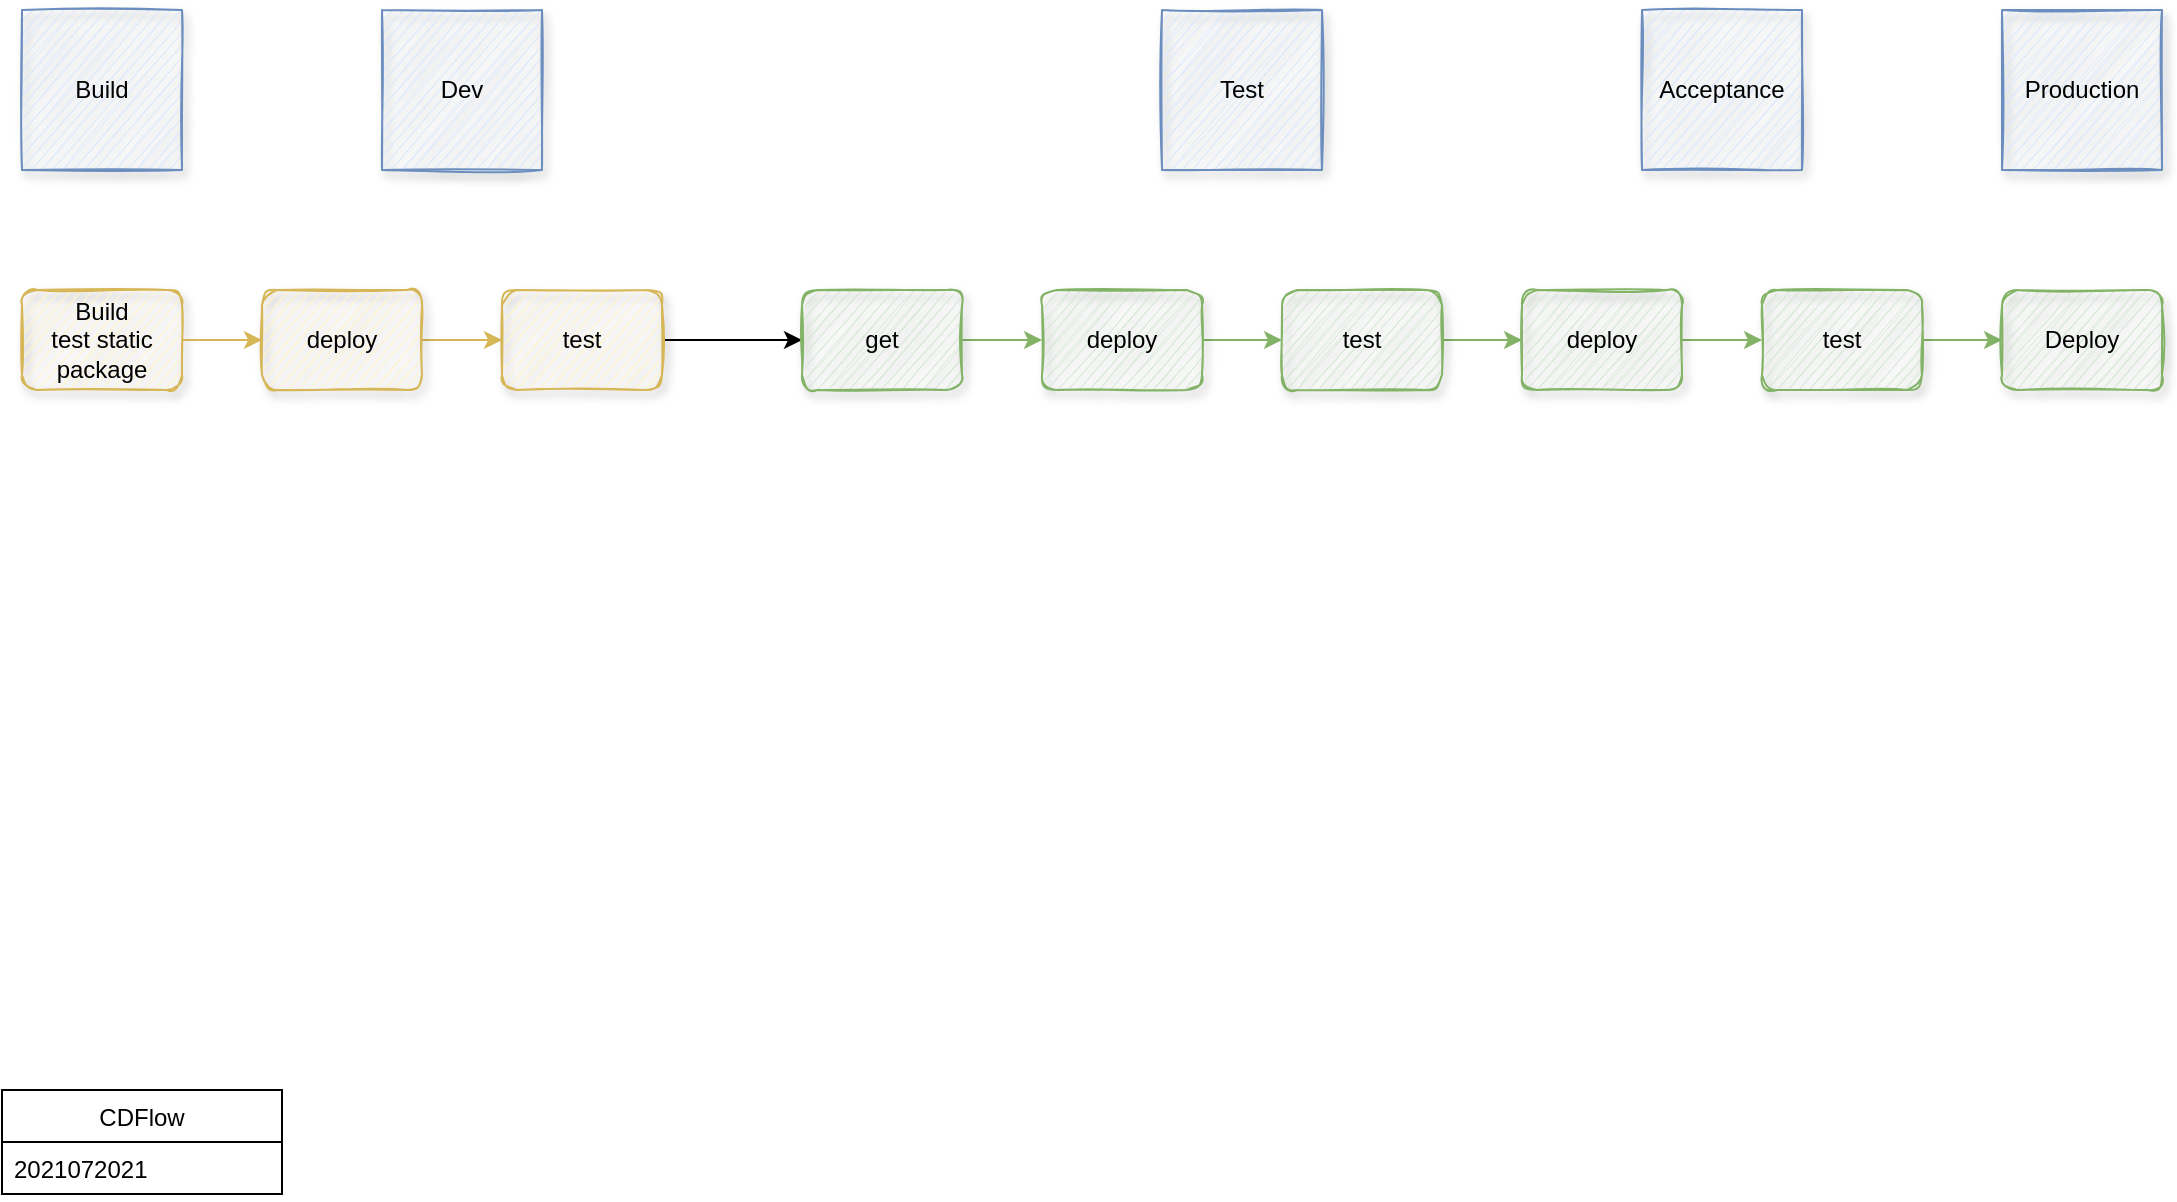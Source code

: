 <mxfile version="14.8.5" type="github"><diagram id="C5RBs43oDa-KdzZeNtuy" name="Page-1"><mxGraphModel dx="1422" dy="762" grid="1" gridSize="10" guides="1" tooltips="1" connect="1" arrows="1" fold="1" page="1" pageScale="1" pageWidth="1169" pageHeight="827" math="0" shadow="0"><root><mxCell id="WIyWlLk6GJQsqaUBKTNV-0"/><mxCell id="WIyWlLk6GJQsqaUBKTNV-1" parent="WIyWlLk6GJQsqaUBKTNV-0"/><mxCell id="XL-IiFmOH-v3kFPVlvHK-0" value="CDFlow" style="swimlane;fontStyle=0;childLayout=stackLayout;horizontal=1;startSize=26;horizontalStack=0;resizeParent=1;resizeParentMax=0;resizeLast=0;collapsible=1;marginBottom=0;" parent="WIyWlLk6GJQsqaUBKTNV-1" vertex="1"><mxGeometry x="40" y="680" width="140" height="52" as="geometry"/></mxCell><mxCell id="XL-IiFmOH-v3kFPVlvHK-1" value="2021072021" style="text;strokeColor=none;fillColor=none;align=left;verticalAlign=top;spacingLeft=4;spacingRight=4;overflow=hidden;rotatable=0;points=[[0,0.5],[1,0.5]];portConstraint=eastwest;" parent="XL-IiFmOH-v3kFPVlvHK-0" vertex="1"><mxGeometry y="26" width="140" height="26" as="geometry"/></mxCell><mxCell id="XL-IiFmOH-v3kFPVlvHK-5" value="Build &lt;br&gt;test static&lt;br&gt;package" style="rounded=1;whiteSpace=wrap;html=1;shadow=1;sketch=1;fillColor=#fff2cc;strokeColor=#d6b656;" parent="WIyWlLk6GJQsqaUBKTNV-1" vertex="1"><mxGeometry x="50" y="280" width="80" height="50" as="geometry"/></mxCell><mxCell id="XL-IiFmOH-v3kFPVlvHK-17" style="edgeStyle=orthogonalEdgeStyle;rounded=1;orthogonalLoop=1;jettySize=auto;html=1;exitX=1;exitY=0.5;exitDx=0;exitDy=0;entryX=0;entryY=0.5;entryDx=0;entryDy=0;fillColor=#fff2cc;strokeColor=#d6b656;" parent="WIyWlLk6GJQsqaUBKTNV-1" source="XL-IiFmOH-v3kFPVlvHK-6" target="XL-IiFmOH-v3kFPVlvHK-7" edge="1"><mxGeometry relative="1" as="geometry"/></mxCell><mxCell id="XL-IiFmOH-v3kFPVlvHK-6" value="deploy" style="rounded=1;whiteSpace=wrap;html=1;shadow=1;sketch=1;fillColor=#fff2cc;strokeColor=#d6b656;" parent="WIyWlLk6GJQsqaUBKTNV-1" vertex="1"><mxGeometry x="170" y="280" width="80" height="50" as="geometry"/></mxCell><mxCell id="XL-IiFmOH-v3kFPVlvHK-18" style="edgeStyle=orthogonalEdgeStyle;rounded=1;orthogonalLoop=1;jettySize=auto;html=1;exitX=1;exitY=0.5;exitDx=0;exitDy=0;entryX=0;entryY=0.5;entryDx=0;entryDy=0;" parent="WIyWlLk6GJQsqaUBKTNV-1" source="XL-IiFmOH-v3kFPVlvHK-7" target="XL-IiFmOH-v3kFPVlvHK-10" edge="1"><mxGeometry relative="1" as="geometry"/></mxCell><mxCell id="XL-IiFmOH-v3kFPVlvHK-7" value="test" style="rounded=1;whiteSpace=wrap;html=1;shadow=1;sketch=1;fillColor=#fff2cc;strokeColor=#d6b656;" parent="WIyWlLk6GJQsqaUBKTNV-1" vertex="1"><mxGeometry x="290" y="280" width="80" height="50" as="geometry"/></mxCell><mxCell id="XL-IiFmOH-v3kFPVlvHK-19" style="edgeStyle=orthogonalEdgeStyle;rounded=1;orthogonalLoop=1;jettySize=auto;html=1;exitX=1;exitY=0.5;exitDx=0;exitDy=0;entryX=0;entryY=0.5;entryDx=0;entryDy=0;fillColor=#d5e8d4;strokeColor=#82b366;" parent="WIyWlLk6GJQsqaUBKTNV-1" source="XL-IiFmOH-v3kFPVlvHK-10" target="XL-IiFmOH-v3kFPVlvHK-11" edge="1"><mxGeometry relative="1" as="geometry"/></mxCell><mxCell id="XL-IiFmOH-v3kFPVlvHK-10" value="get" style="rounded=1;whiteSpace=wrap;html=1;shadow=1;sketch=1;fillColor=#d5e8d4;strokeColor=#82b366;" parent="WIyWlLk6GJQsqaUBKTNV-1" vertex="1"><mxGeometry x="440" y="280" width="80" height="50" as="geometry"/></mxCell><mxCell id="XL-IiFmOH-v3kFPVlvHK-20" style="edgeStyle=orthogonalEdgeStyle;rounded=1;orthogonalLoop=1;jettySize=auto;html=1;entryX=0;entryY=0.5;entryDx=0;entryDy=0;fillColor=#d5e8d4;strokeColor=#82b366;" parent="WIyWlLk6GJQsqaUBKTNV-1" source="XL-IiFmOH-v3kFPVlvHK-11" target="XL-IiFmOH-v3kFPVlvHK-12" edge="1"><mxGeometry relative="1" as="geometry"/></mxCell><mxCell id="XL-IiFmOH-v3kFPVlvHK-11" value="deploy" style="rounded=1;whiteSpace=wrap;html=1;shadow=1;sketch=1;fillColor=#d5e8d4;strokeColor=#82b366;" parent="WIyWlLk6GJQsqaUBKTNV-1" vertex="1"><mxGeometry x="560" y="280" width="80" height="50" as="geometry"/></mxCell><mxCell id="XL-IiFmOH-v3kFPVlvHK-21" style="edgeStyle=orthogonalEdgeStyle;rounded=1;orthogonalLoop=1;jettySize=auto;html=1;exitX=1;exitY=0.5;exitDx=0;exitDy=0;entryX=0;entryY=0.5;entryDx=0;entryDy=0;fillColor=#d5e8d4;strokeColor=#82b366;" parent="WIyWlLk6GJQsqaUBKTNV-1" source="XL-IiFmOH-v3kFPVlvHK-12" target="XL-IiFmOH-v3kFPVlvHK-13" edge="1"><mxGeometry relative="1" as="geometry"/></mxCell><mxCell id="XL-IiFmOH-v3kFPVlvHK-12" value="test" style="rounded=1;whiteSpace=wrap;html=1;shadow=1;sketch=1;fillColor=#d5e8d4;strokeColor=#82b366;" parent="WIyWlLk6GJQsqaUBKTNV-1" vertex="1"><mxGeometry x="680" y="280" width="80" height="50" as="geometry"/></mxCell><mxCell id="XL-IiFmOH-v3kFPVlvHK-22" style="edgeStyle=orthogonalEdgeStyle;rounded=1;orthogonalLoop=1;jettySize=auto;html=1;exitX=1;exitY=0.5;exitDx=0;exitDy=0;entryX=0;entryY=0.5;entryDx=0;entryDy=0;fillColor=#d5e8d4;strokeColor=#82b366;" parent="WIyWlLk6GJQsqaUBKTNV-1" source="XL-IiFmOH-v3kFPVlvHK-13" target="XL-IiFmOH-v3kFPVlvHK-14" edge="1"><mxGeometry relative="1" as="geometry"/></mxCell><mxCell id="XL-IiFmOH-v3kFPVlvHK-13" value="deploy" style="rounded=1;whiteSpace=wrap;html=1;shadow=1;sketch=1;fillColor=#d5e8d4;strokeColor=#82b366;" parent="WIyWlLk6GJQsqaUBKTNV-1" vertex="1"><mxGeometry x="800" y="280" width="80" height="50" as="geometry"/></mxCell><mxCell id="XL-IiFmOH-v3kFPVlvHK-23" style="edgeStyle=orthogonalEdgeStyle;rounded=1;orthogonalLoop=1;jettySize=auto;html=1;exitX=1;exitY=0.5;exitDx=0;exitDy=0;entryX=0;entryY=0.5;entryDx=0;entryDy=0;fillColor=#d5e8d4;strokeColor=#82b366;" parent="WIyWlLk6GJQsqaUBKTNV-1" source="XL-IiFmOH-v3kFPVlvHK-14" target="XL-IiFmOH-v3kFPVlvHK-15" edge="1"><mxGeometry relative="1" as="geometry"/></mxCell><mxCell id="XL-IiFmOH-v3kFPVlvHK-14" value="test" style="rounded=1;whiteSpace=wrap;html=1;shadow=1;sketch=1;fillColor=#d5e8d4;strokeColor=#82b366;" parent="WIyWlLk6GJQsqaUBKTNV-1" vertex="1"><mxGeometry x="920" y="280" width="80" height="50" as="geometry"/></mxCell><mxCell id="XL-IiFmOH-v3kFPVlvHK-15" value="Deploy" style="rounded=1;whiteSpace=wrap;html=1;shadow=1;sketch=1;fillColor=#d5e8d4;strokeColor=#82b366;" parent="WIyWlLk6GJQsqaUBKTNV-1" vertex="1"><mxGeometry x="1040" y="280" width="80" height="50" as="geometry"/></mxCell><mxCell id="XL-IiFmOH-v3kFPVlvHK-16" value="" style="endArrow=classic;html=1;exitX=1;exitY=0.5;exitDx=0;exitDy=0;entryX=0;entryY=0.5;entryDx=0;entryDy=0;fillColor=#fff2cc;strokeColor=#d6b656;" parent="WIyWlLk6GJQsqaUBKTNV-1" source="XL-IiFmOH-v3kFPVlvHK-5" target="XL-IiFmOH-v3kFPVlvHK-6" edge="1"><mxGeometry width="50" height="50" relative="1" as="geometry"><mxPoint x="560" y="410" as="sourcePoint"/><mxPoint x="610" y="360" as="targetPoint"/></mxGeometry></mxCell><mxCell id="XL-IiFmOH-v3kFPVlvHK-24" value="Build" style="whiteSpace=wrap;html=1;aspect=fixed;rounded=0;shadow=1;sketch=1;fillColor=#dae8fc;strokeColor=#6c8ebf;" parent="WIyWlLk6GJQsqaUBKTNV-1" vertex="1"><mxGeometry x="50" y="140" width="80" height="80" as="geometry"/></mxCell><mxCell id="XL-IiFmOH-v3kFPVlvHK-25" style="edgeStyle=orthogonalEdgeStyle;rounded=1;orthogonalLoop=1;jettySize=auto;html=1;exitX=0.5;exitY=1;exitDx=0;exitDy=0;fillColor=#dae8fc;strokeColor=#6c8ebf;" parent="WIyWlLk6GJQsqaUBKTNV-1" source="XL-IiFmOH-v3kFPVlvHK-24" target="XL-IiFmOH-v3kFPVlvHK-24" edge="1"><mxGeometry relative="1" as="geometry"/></mxCell><mxCell id="XL-IiFmOH-v3kFPVlvHK-26" value="Dev" style="whiteSpace=wrap;html=1;aspect=fixed;rounded=0;shadow=1;sketch=1;fillColor=#dae8fc;strokeColor=#6c8ebf;" parent="WIyWlLk6GJQsqaUBKTNV-1" vertex="1"><mxGeometry x="230" y="140" width="80" height="80" as="geometry"/></mxCell><mxCell id="XL-IiFmOH-v3kFPVlvHK-29" value="Test" style="whiteSpace=wrap;html=1;aspect=fixed;rounded=0;shadow=1;sketch=1;fillColor=#dae8fc;strokeColor=#6c8ebf;" parent="WIyWlLk6GJQsqaUBKTNV-1" vertex="1"><mxGeometry x="620" y="140" width="80" height="80" as="geometry"/></mxCell><mxCell id="XL-IiFmOH-v3kFPVlvHK-30" value="Acceptance" style="whiteSpace=wrap;html=1;aspect=fixed;rounded=0;shadow=1;sketch=1;fillColor=#dae8fc;strokeColor=#6c8ebf;" parent="WIyWlLk6GJQsqaUBKTNV-1" vertex="1"><mxGeometry x="860" y="140" width="80" height="80" as="geometry"/></mxCell><mxCell id="XL-IiFmOH-v3kFPVlvHK-31" value="Production" style="whiteSpace=wrap;html=1;aspect=fixed;rounded=0;shadow=1;sketch=1;fillColor=#dae8fc;strokeColor=#6c8ebf;" parent="WIyWlLk6GJQsqaUBKTNV-1" vertex="1"><mxGeometry x="1040" y="140" width="80" height="80" as="geometry"/></mxCell></root></mxGraphModel></diagram></mxfile>
